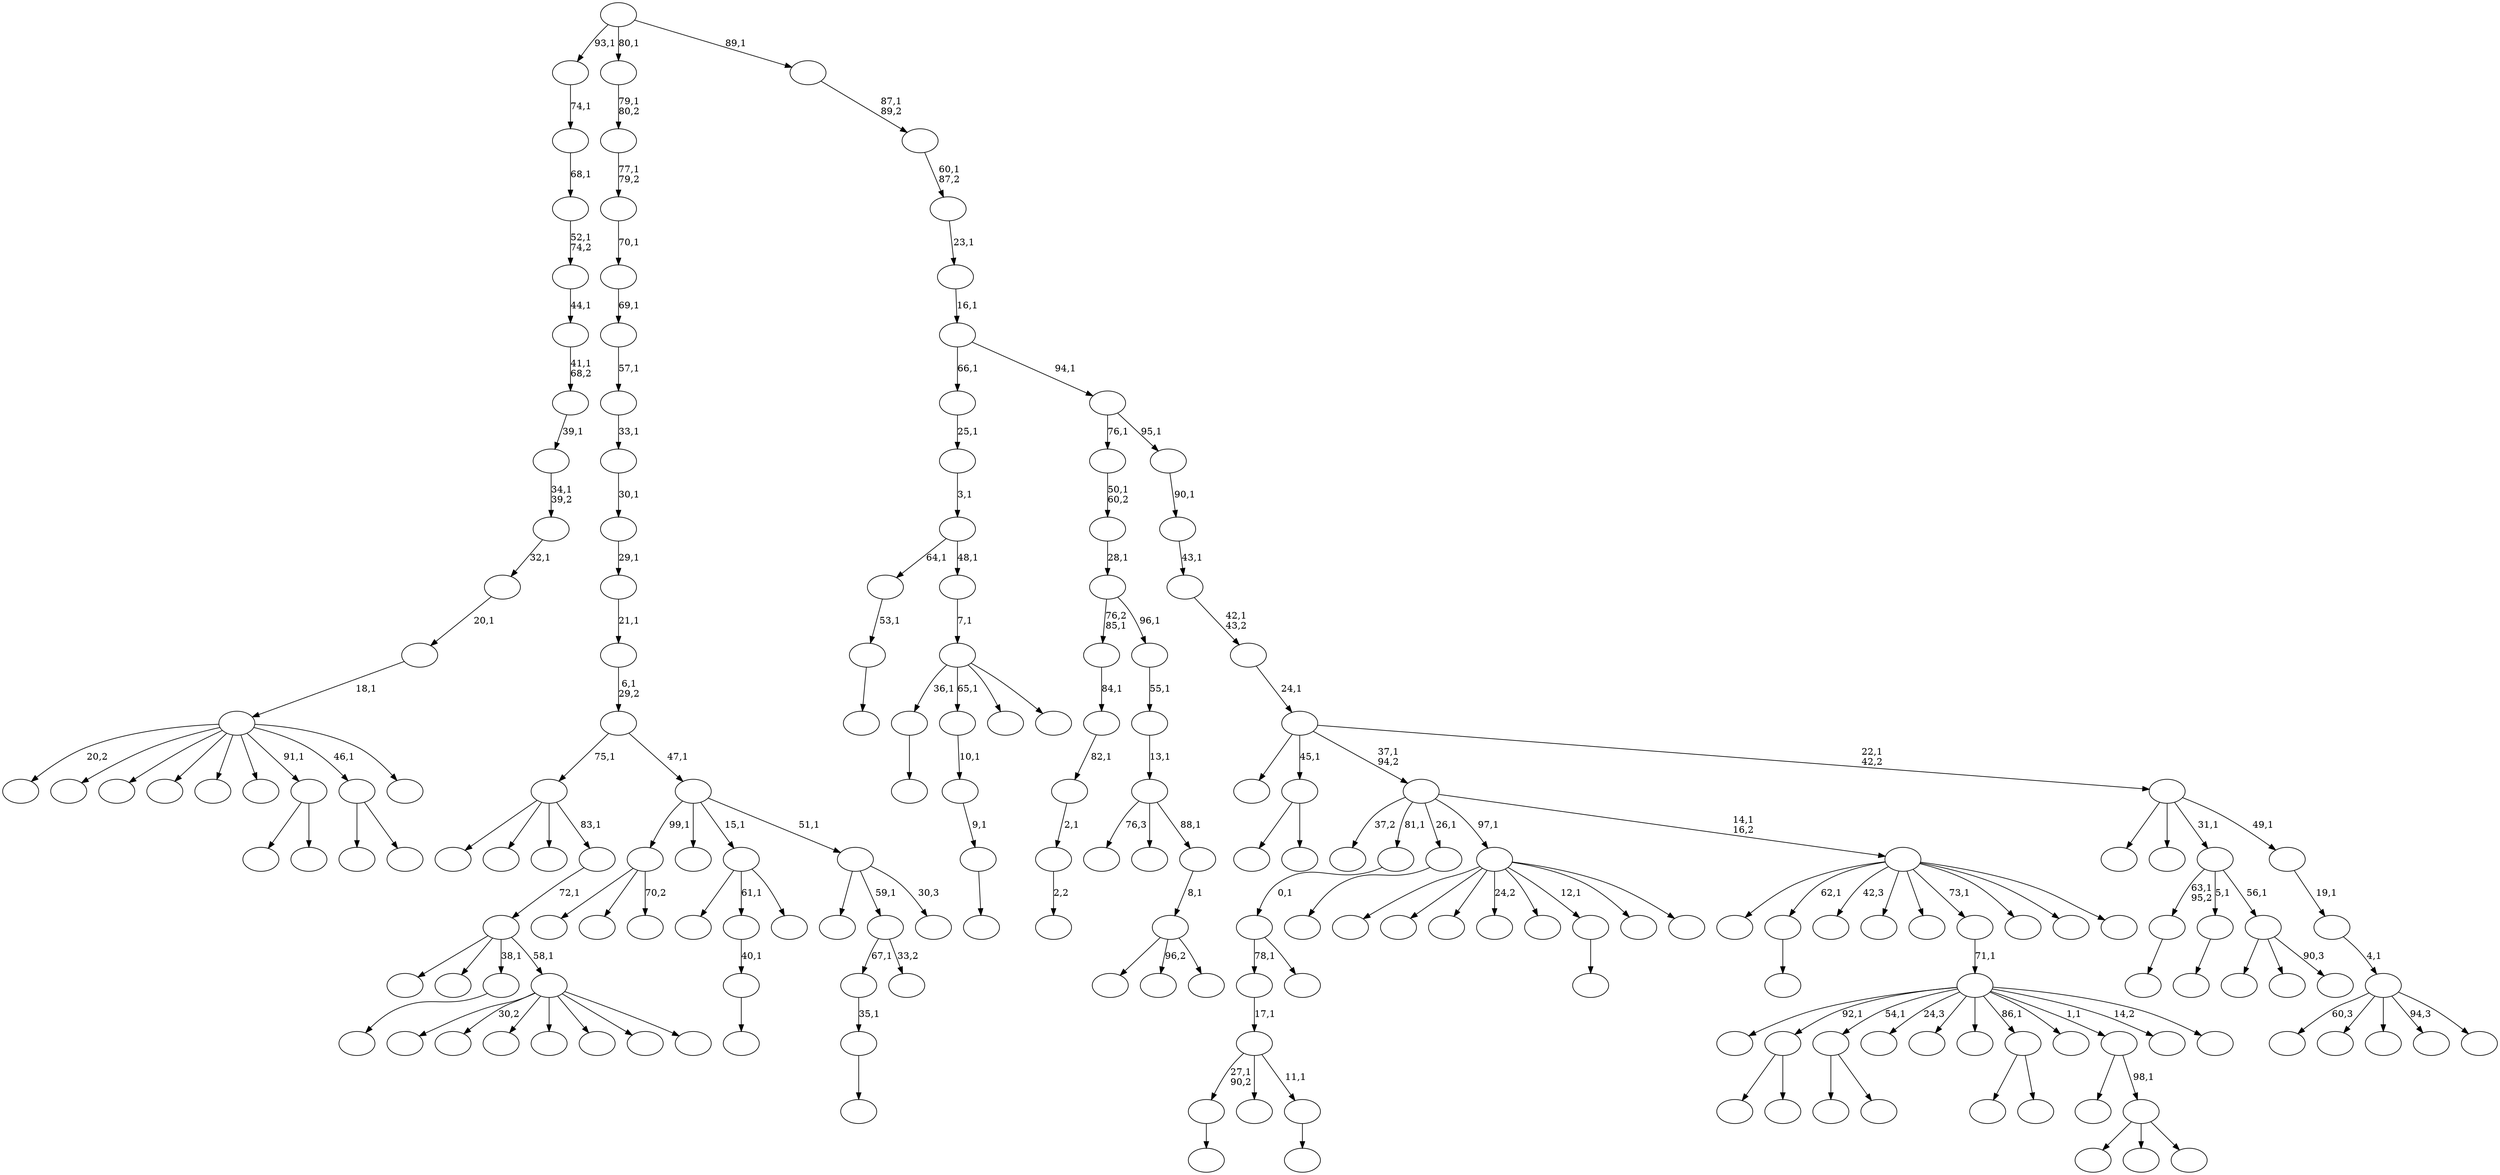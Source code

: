 digraph T {
	200 [label=""]
	199 [label=""]
	198 [label=""]
	197 [label=""]
	196 [label=""]
	195 [label=""]
	194 [label=""]
	193 [label=""]
	192 [label=""]
	191 [label=""]
	190 [label=""]
	189 [label=""]
	188 [label=""]
	187 [label=""]
	186 [label=""]
	185 [label=""]
	184 [label=""]
	183 [label=""]
	182 [label=""]
	181 [label=""]
	180 [label=""]
	179 [label=""]
	178 [label=""]
	177 [label=""]
	176 [label=""]
	175 [label=""]
	174 [label=""]
	173 [label=""]
	172 [label=""]
	171 [label=""]
	170 [label=""]
	169 [label=""]
	168 [label=""]
	167 [label=""]
	166 [label=""]
	165 [label=""]
	164 [label=""]
	163 [label=""]
	162 [label=""]
	161 [label=""]
	160 [label=""]
	159 [label=""]
	158 [label=""]
	157 [label=""]
	156 [label=""]
	155 [label=""]
	154 [label=""]
	153 [label=""]
	152 [label=""]
	151 [label=""]
	150 [label=""]
	149 [label=""]
	148 [label=""]
	147 [label=""]
	146 [label=""]
	145 [label=""]
	144 [label=""]
	143 [label=""]
	142 [label=""]
	141 [label=""]
	140 [label=""]
	139 [label=""]
	138 [label=""]
	137 [label=""]
	136 [label=""]
	135 [label=""]
	134 [label=""]
	133 [label=""]
	132 [label=""]
	131 [label=""]
	130 [label=""]
	129 [label=""]
	128 [label=""]
	127 [label=""]
	126 [label=""]
	125 [label=""]
	124 [label=""]
	123 [label=""]
	122 [label=""]
	121 [label=""]
	120 [label=""]
	119 [label=""]
	118 [label=""]
	117 [label=""]
	116 [label=""]
	115 [label=""]
	114 [label=""]
	113 [label=""]
	112 [label=""]
	111 [label=""]
	110 [label=""]
	109 [label=""]
	108 [label=""]
	107 [label=""]
	106 [label=""]
	105 [label=""]
	104 [label=""]
	103 [label=""]
	102 [label=""]
	101 [label=""]
	100 [label=""]
	99 [label=""]
	98 [label=""]
	97 [label=""]
	96 [label=""]
	95 [label=""]
	94 [label=""]
	93 [label=""]
	92 [label=""]
	91 [label=""]
	90 [label=""]
	89 [label=""]
	88 [label=""]
	87 [label=""]
	86 [label=""]
	85 [label=""]
	84 [label=""]
	83 [label=""]
	82 [label=""]
	81 [label=""]
	80 [label=""]
	79 [label=""]
	78 [label=""]
	77 [label=""]
	76 [label=""]
	75 [label=""]
	74 [label=""]
	73 [label=""]
	72 [label=""]
	71 [label=""]
	70 [label=""]
	69 [label=""]
	68 [label=""]
	67 [label=""]
	66 [label=""]
	65 [label=""]
	64 [label=""]
	63 [label=""]
	62 [label=""]
	61 [label=""]
	60 [label=""]
	59 [label=""]
	58 [label=""]
	57 [label=""]
	56 [label=""]
	55 [label=""]
	54 [label=""]
	53 [label=""]
	52 [label=""]
	51 [label=""]
	50 [label=""]
	49 [label=""]
	48 [label=""]
	47 [label=""]
	46 [label=""]
	45 [label=""]
	44 [label=""]
	43 [label=""]
	42 [label=""]
	41 [label=""]
	40 [label=""]
	39 [label=""]
	38 [label=""]
	37 [label=""]
	36 [label=""]
	35 [label=""]
	34 [label=""]
	33 [label=""]
	32 [label=""]
	31 [label=""]
	30 [label=""]
	29 [label=""]
	28 [label=""]
	27 [label=""]
	26 [label=""]
	25 [label=""]
	24 [label=""]
	23 [label=""]
	22 [label=""]
	21 [label=""]
	20 [label=""]
	19 [label=""]
	18 [label=""]
	17 [label=""]
	16 [label=""]
	15 [label=""]
	14 [label=""]
	13 [label=""]
	12 [label=""]
	11 [label=""]
	10 [label=""]
	9 [label=""]
	8 [label=""]
	7 [label=""]
	6 [label=""]
	5 [label=""]
	4 [label=""]
	3 [label=""]
	2 [label=""]
	1 [label=""]
	0 [label=""]
	195 -> 196 [label=""]
	188 -> 189 [label=""]
	187 -> 188 [label="35,1"]
	181 -> 182 [label=""]
	180 -> 195 [label="27,1\n90,2"]
	180 -> 184 [label=""]
	180 -> 181 [label="11,1"]
	179 -> 180 [label="17,1"]
	171 -> 172 [label="2,2"]
	170 -> 171 [label="2,1"]
	169 -> 170 [label="82,1"]
	168 -> 169 [label="84,1"]
	166 -> 167 [label=""]
	163 -> 164 [label=""]
	162 -> 163 [label="9,1"]
	161 -> 162 [label="10,1"]
	158 -> 190 [label=""]
	158 -> 159 [label=""]
	155 -> 156 [label=""]
	149 -> 177 [label=""]
	149 -> 150 [label=""]
	142 -> 143 [label=""]
	134 -> 135 [label=""]
	131 -> 186 [label=""]
	131 -> 132 [label=""]
	129 -> 187 [label="67,1"]
	129 -> 130 [label="33,2"]
	126 -> 127 [label=""]
	125 -> 126 [label="53,1"]
	122 -> 123 [label=""]
	121 -> 122 [label="40,1"]
	113 -> 174 [label=""]
	113 -> 153 [label=""]
	113 -> 114 [label="70,2"]
	110 -> 179 [label="78,1"]
	110 -> 111 [label=""]
	109 -> 110 [label="0,1"]
	99 -> 100 [label=""]
	97 -> 166 [label="36,1"]
	97 -> 161 [label="65,1"]
	97 -> 140 [label=""]
	97 -> 98 [label=""]
	96 -> 97 [label="7,1"]
	95 -> 125 [label="64,1"]
	95 -> 96 [label="48,1"]
	94 -> 95 [label="3,1"]
	93 -> 94 [label="25,1"]
	90 -> 91 [label=""]
	87 -> 147 [label=""]
	87 -> 88 [label=""]
	85 -> 124 [label=""]
	85 -> 121 [label="61,1"]
	85 -> 86 [label=""]
	79 -> 80 [label=""]
	77 -> 160 [label=""]
	77 -> 78 [label=""]
	75 -> 154 [label=""]
	75 -> 151 [label="30,2"]
	75 -> 133 [label=""]
	75 -> 116 [label=""]
	75 -> 112 [label=""]
	75 -> 83 [label=""]
	75 -> 76 [label=""]
	74 -> 176 [label=""]
	74 -> 145 [label=""]
	74 -> 79 [label="38,1"]
	74 -> 75 [label="58,1"]
	73 -> 74 [label="72,1"]
	72 -> 193 [label=""]
	72 -> 138 [label=""]
	72 -> 118 [label=""]
	72 -> 73 [label="83,1"]
	70 -> 197 [label=""]
	70 -> 105 [label=""]
	70 -> 71 [label=""]
	69 -> 82 [label=""]
	69 -> 70 [label="98,1"]
	66 -> 115 [label=""]
	66 -> 103 [label=""]
	66 -> 67 [label="90,3"]
	65 -> 142 [label="63,1\n95,2"]
	65 -> 134 [label="5,1"]
	65 -> 66 [label="56,1"]
	63 -> 200 [label=""]
	63 -> 194 [label=""]
	63 -> 185 [label=""]
	63 -> 175 [label="24,2"]
	63 -> 107 [label=""]
	63 -> 90 [label="12,1"]
	63 -> 68 [label=""]
	63 -> 64 [label=""]
	60 -> 191 [label=""]
	60 -> 158 [label="92,1"]
	60 -> 149 [label="54,1"]
	60 -> 146 [label="24,3"]
	60 -> 141 [label=""]
	60 -> 137 [label=""]
	60 -> 131 [label="86,1"]
	60 -> 102 [label=""]
	60 -> 69 [label="1,1"]
	60 -> 62 [label="14,2"]
	60 -> 61 [label=""]
	59 -> 60 [label="71,1"]
	56 -> 178 [label=""]
	56 -> 57 [label=""]
	53 -> 157 [label=""]
	53 -> 155 [label="62,1"]
	53 -> 139 [label="42,3"]
	53 -> 104 [label=""]
	53 -> 84 [label=""]
	53 -> 59 [label="73,1"]
	53 -> 58 [label=""]
	53 -> 55 [label=""]
	53 -> 54 [label=""]
	52 -> 128 [label="37,2"]
	52 -> 109 [label="81,1"]
	52 -> 99 [label="26,1"]
	52 -> 63 [label="97,1"]
	52 -> 53 [label="14,1\n16,2"]
	50 -> 165 [label=""]
	50 -> 144 [label="96,2"]
	50 -> 51 [label=""]
	49 -> 50 [label="8,1"]
	48 -> 136 [label="76,3"]
	48 -> 108 [label=""]
	48 -> 49 [label="88,1"]
	47 -> 48 [label="13,1"]
	46 -> 47 [label="55,1"]
	45 -> 168 [label="76,2\n85,1"]
	45 -> 46 [label="96,1"]
	44 -> 45 [label="28,1"]
	43 -> 44 [label="50,1\n60,2"]
	41 -> 198 [label="20,2"]
	41 -> 183 [label=""]
	41 -> 173 [label=""]
	41 -> 120 [label=""]
	41 -> 119 [label=""]
	41 -> 117 [label=""]
	41 -> 87 [label="91,1"]
	41 -> 56 [label="46,1"]
	41 -> 42 [label=""]
	40 -> 41 [label="18,1"]
	39 -> 40 [label="20,1"]
	38 -> 39 [label="32,1"]
	37 -> 38 [label="34,1\n39,2"]
	36 -> 37 [label="39,1"]
	35 -> 36 [label="41,1\n68,2"]
	34 -> 35 [label="44,1"]
	33 -> 34 [label="52,1\n74,2"]
	32 -> 33 [label="68,1"]
	31 -> 32 [label="74,1"]
	29 -> 148 [label=""]
	29 -> 129 [label="59,1"]
	29 -> 30 [label="30,3"]
	28 -> 113 [label="99,1"]
	28 -> 101 [label=""]
	28 -> 85 [label="15,1"]
	28 -> 29 [label="51,1"]
	27 -> 72 [label="75,1"]
	27 -> 28 [label="47,1"]
	26 -> 27 [label="6,1\n29,2"]
	25 -> 26 [label="21,1"]
	24 -> 25 [label="29,1"]
	23 -> 24 [label="30,1"]
	22 -> 23 [label="33,1"]
	21 -> 22 [label="57,1"]
	20 -> 21 [label="69,1"]
	19 -> 20 [label="70,1"]
	18 -> 19 [label="77,1\n79,2"]
	17 -> 18 [label="79,1\n80,2"]
	15 -> 199 [label="60,3"]
	15 -> 192 [label=""]
	15 -> 152 [label=""]
	15 -> 106 [label="94,3"]
	15 -> 16 [label=""]
	14 -> 15 [label="4,1"]
	13 -> 14 [label="19,1"]
	12 -> 92 [label=""]
	12 -> 81 [label=""]
	12 -> 65 [label="31,1"]
	12 -> 13 [label="49,1"]
	11 -> 89 [label=""]
	11 -> 77 [label="45,1"]
	11 -> 52 [label="37,1\n94,2"]
	11 -> 12 [label="22,1\n42,2"]
	10 -> 11 [label="24,1"]
	9 -> 10 [label="42,1\n43,2"]
	8 -> 9 [label="43,1"]
	7 -> 8 [label="90,1"]
	6 -> 43 [label="76,1"]
	6 -> 7 [label="95,1"]
	5 -> 93 [label="66,1"]
	5 -> 6 [label="94,1"]
	4 -> 5 [label="16,1"]
	3 -> 4 [label="23,1"]
	2 -> 3 [label="60,1\n87,2"]
	1 -> 2 [label="87,1\n89,2"]
	0 -> 31 [label="93,1"]
	0 -> 17 [label="80,1"]
	0 -> 1 [label="89,1"]
}
